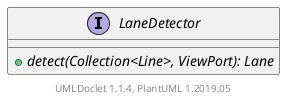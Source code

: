 @startuml

    interface LaneDetector [[LaneDetector.html]] {
        {abstract} +detect(Collection<Line>, ViewPort): Lane
    }


    center footer UMLDoclet 1.1.4, PlantUML 1.2019.05
@enduml
